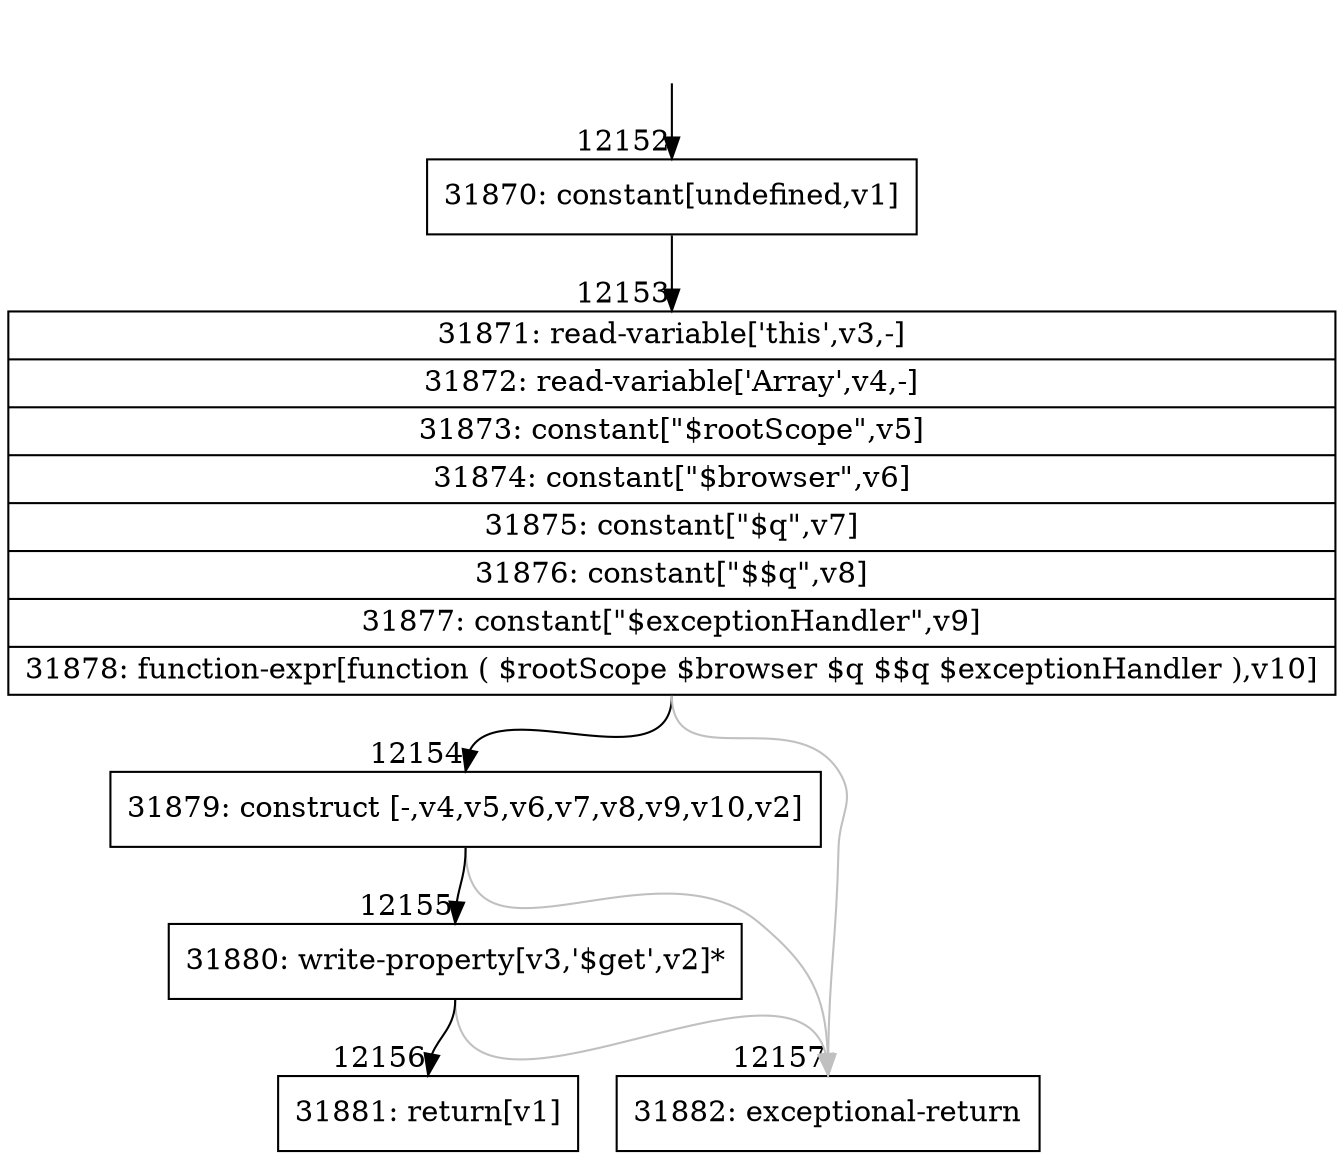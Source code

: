 digraph {
rankdir="TD"
BB_entry941[shape=none,label=""];
BB_entry941 -> BB12152 [tailport=s, headport=n, headlabel="    12152"]
BB12152 [shape=record label="{31870: constant[undefined,v1]}" ] 
BB12152 -> BB12153 [tailport=s, headport=n, headlabel="      12153"]
BB12153 [shape=record label="{31871: read-variable['this',v3,-]|31872: read-variable['Array',v4,-]|31873: constant[\"$rootScope\",v5]|31874: constant[\"$browser\",v6]|31875: constant[\"$q\",v7]|31876: constant[\"$$q\",v8]|31877: constant[\"$exceptionHandler\",v9]|31878: function-expr[function ( $rootScope $browser $q $$q $exceptionHandler ),v10]}" ] 
BB12153 -> BB12154 [tailport=s, headport=n, headlabel="      12154"]
BB12153 -> BB12157 [tailport=s, headport=n, color=gray, headlabel="      12157"]
BB12154 [shape=record label="{31879: construct [-,v4,v5,v6,v7,v8,v9,v10,v2]}" ] 
BB12154 -> BB12155 [tailport=s, headport=n, headlabel="      12155"]
BB12154 -> BB12157 [tailport=s, headport=n, color=gray]
BB12155 [shape=record label="{31880: write-property[v3,'$get',v2]*}" ] 
BB12155 -> BB12156 [tailport=s, headport=n, headlabel="      12156"]
BB12155 -> BB12157 [tailport=s, headport=n, color=gray]
BB12156 [shape=record label="{31881: return[v1]}" ] 
BB12157 [shape=record label="{31882: exceptional-return}" ] 
//#$~ 17751
}

